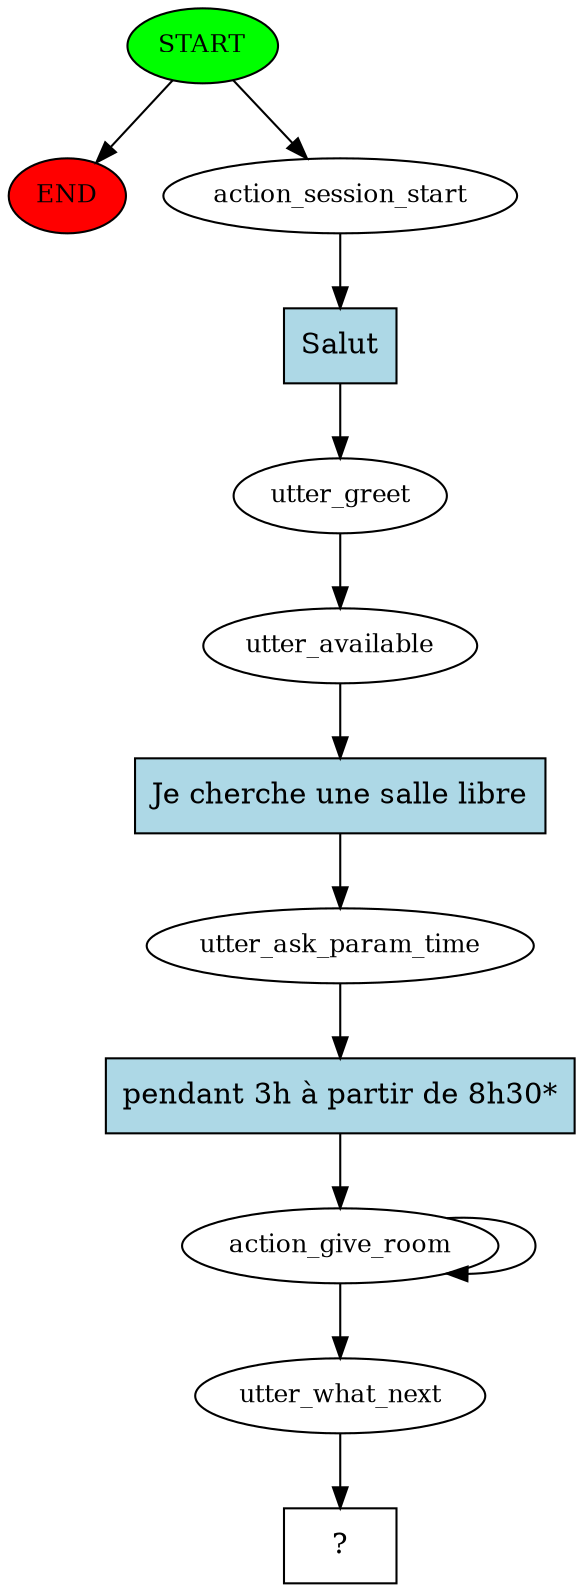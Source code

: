 digraph  {
0 [class="start active", fillcolor=green, fontsize=12, label=START, style=filled];
"-1" [class=end, fillcolor=red, fontsize=12, label=END, style=filled];
1 [class=active, fontsize=12, label=action_session_start];
2 [class=active, fontsize=12, label=utter_greet];
3 [class=active, fontsize=12, label=utter_available];
4 [class=active, fontsize=12, label=utter_ask_param_time];
5 [class=active, fontsize=12, label=action_give_room];
8 [class=active, fontsize=12, label=utter_what_next];
9 [class="intent dashed active", label="  ?  ", shape=rect];
10 [class="intent active", fillcolor=lightblue, label=Salut, shape=rect, style=filled];
11 [class="intent active", fillcolor=lightblue, label="Je cherche une salle libre", shape=rect, style=filled];
12 [class="intent active", fillcolor=lightblue, label="pendant 3h à partir de 8h30*", shape=rect, style=filled];
0 -> "-1"  [class="", key=NONE, label=""];
0 -> 1  [class=active, key=NONE, label=""];
1 -> 10  [class=active, key=0];
2 -> 3  [class=active, key=NONE, label=""];
3 -> 11  [class=active, key=0];
4 -> 12  [class=active, key=0];
5 -> 5  [class=active, key=NONE, label=""];
5 -> 8  [class=active, key=NONE, label=""];
8 -> 9  [class=active, key=NONE, label=""];
10 -> 2  [class=active, key=0];
11 -> 4  [class=active, key=0];
12 -> 5  [class=active, key=0];
}
